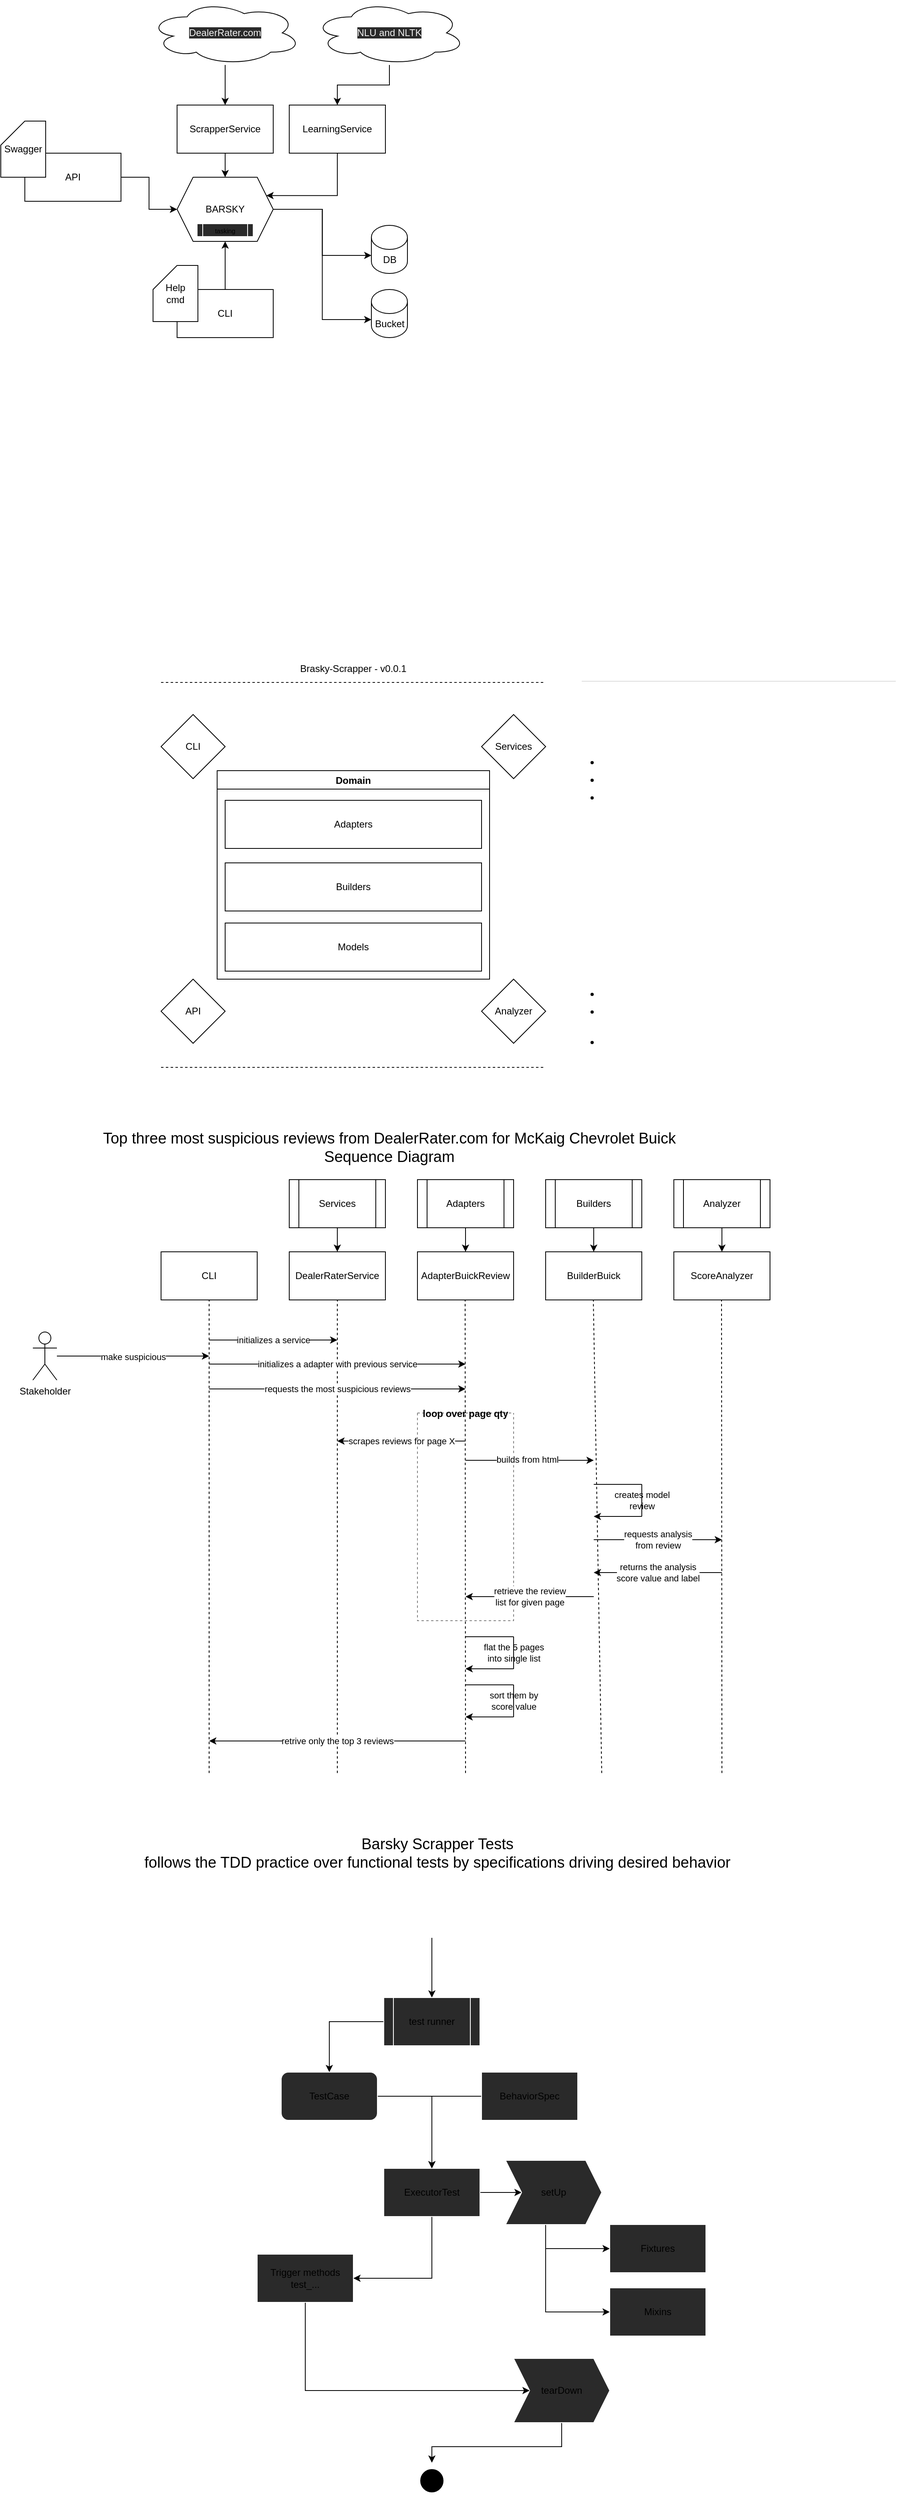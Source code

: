 <mxfile>
    <diagram id="Apbu9vUf48-1Uv2mZhd0" name="Page-1">
        <mxGraphModel dx="847" dy="602" grid="1" gridSize="10" guides="1" tooltips="1" connect="1" arrows="1" fold="1" page="1" pageScale="1" pageWidth="3300" pageHeight="4681" math="0" shadow="0">
            <root>
                <mxCell id="0"/>
                <mxCell id="1" parent="0"/>
                <mxCell id="26" style="edgeStyle=orthogonalEdgeStyle;rounded=0;orthogonalLoop=1;jettySize=auto;html=1;entryX=0;entryY=0;entryDx=0;entryDy=37.5;entryPerimeter=0;" parent="1" source="2" target="24" edge="1">
                    <mxGeometry relative="1" as="geometry"/>
                </mxCell>
                <mxCell id="136" style="edgeStyle=orthogonalEdgeStyle;rounded=0;orthogonalLoop=1;jettySize=auto;html=1;entryX=0;entryY=0;entryDx=0;entryDy=37.5;entryPerimeter=0;" edge="1" parent="1" source="2" target="135">
                    <mxGeometry relative="1" as="geometry"/>
                </mxCell>
                <mxCell id="2" value="BARSKY" style="shape=hexagon;perimeter=hexagonPerimeter2;whiteSpace=wrap;html=1;fixedSize=1;" parent="1" vertex="1">
                    <mxGeometry x="260" y="250" width="120" height="80" as="geometry"/>
                </mxCell>
                <mxCell id="22" style="edgeStyle=orthogonalEdgeStyle;rounded=0;orthogonalLoop=1;jettySize=auto;html=1;entryX=0;entryY=0.5;entryDx=0;entryDy=0;" parent="1" source="4" target="2" edge="1">
                    <mxGeometry relative="1" as="geometry"/>
                </mxCell>
                <mxCell id="4" value="API" style="rounded=0;whiteSpace=wrap;html=1;" parent="1" vertex="1">
                    <mxGeometry x="70" y="220" width="120" height="60" as="geometry"/>
                </mxCell>
                <mxCell id="23" style="edgeStyle=orthogonalEdgeStyle;rounded=0;orthogonalLoop=1;jettySize=auto;html=1;entryX=0.5;entryY=1;entryDx=0;entryDy=0;" parent="1" source="5" target="2" edge="1">
                    <mxGeometry relative="1" as="geometry"/>
                </mxCell>
                <mxCell id="5" value="CLI" style="rounded=0;whiteSpace=wrap;html=1;" parent="1" vertex="1">
                    <mxGeometry x="260" y="390" width="120" height="60" as="geometry"/>
                </mxCell>
                <mxCell id="11" style="edgeStyle=orthogonalEdgeStyle;rounded=0;orthogonalLoop=1;jettySize=auto;html=1;exitX=0.5;exitY=1;exitDx=0;exitDy=0;entryX=0.5;entryY=0;entryDx=0;entryDy=0;" parent="1" source="9" target="2" edge="1">
                    <mxGeometry relative="1" as="geometry"/>
                </mxCell>
                <mxCell id="9" value="ScrapperService" style="rounded=0;whiteSpace=wrap;html=1;" parent="1" vertex="1">
                    <mxGeometry x="260" y="160" width="120" height="60" as="geometry"/>
                </mxCell>
                <mxCell id="17" value="Swagger" style="shape=card;whiteSpace=wrap;html=1;" parent="1" vertex="1">
                    <mxGeometry x="40" y="180" width="56" height="70" as="geometry"/>
                </mxCell>
                <mxCell id="18" value="Help&lt;br&gt;cmd" style="shape=card;whiteSpace=wrap;html=1;" parent="1" vertex="1">
                    <mxGeometry x="230" y="360" width="56" height="70" as="geometry"/>
                </mxCell>
                <mxCell id="21" style="edgeStyle=orthogonalEdgeStyle;rounded=0;orthogonalLoop=1;jettySize=auto;html=1;entryX=0.5;entryY=0;entryDx=0;entryDy=0;" parent="1" source="19" target="9" edge="1">
                    <mxGeometry relative="1" as="geometry"/>
                </mxCell>
                <mxCell id="19" value="&lt;meta charset=&quot;utf-8&quot;&gt;&lt;span style=&quot;color: rgb(240, 240, 240); font-family: helvetica; font-size: 12px; font-style: normal; font-weight: 400; letter-spacing: normal; text-align: center; text-indent: 0px; text-transform: none; word-spacing: 0px; background-color: rgb(42, 42, 42); display: inline; float: none;&quot;&gt;DealerRater.com&lt;/span&gt;" style="ellipse;shape=cloud;whiteSpace=wrap;html=1;" parent="1" vertex="1">
                    <mxGeometry x="225" y="30" width="190" height="80" as="geometry"/>
                </mxCell>
                <mxCell id="24" value="DB" style="shape=cylinder3;whiteSpace=wrap;html=1;boundedLbl=1;backgroundOutline=1;size=15;" parent="1" vertex="1">
                    <mxGeometry x="502.5" y="310" width="45" height="60" as="geometry"/>
                </mxCell>
                <mxCell id="28" style="edgeStyle=orthogonalEdgeStyle;rounded=0;orthogonalLoop=1;jettySize=auto;html=1;entryX=1;entryY=0.25;entryDx=0;entryDy=0;" parent="1" source="27" target="2" edge="1">
                    <mxGeometry relative="1" as="geometry">
                        <Array as="points">
                            <mxPoint x="460" y="273"/>
                        </Array>
                    </mxGeometry>
                </mxCell>
                <mxCell id="27" value="LearningService" style="rounded=0;whiteSpace=wrap;html=1;" parent="1" vertex="1">
                    <mxGeometry x="400" y="160" width="120" height="60" as="geometry"/>
                </mxCell>
                <mxCell id="30" style="edgeStyle=orthogonalEdgeStyle;rounded=0;orthogonalLoop=1;jettySize=auto;html=1;entryX=0.5;entryY=0;entryDx=0;entryDy=0;" parent="1" source="29" target="27" edge="1">
                    <mxGeometry relative="1" as="geometry"/>
                </mxCell>
                <mxCell id="29" value="&lt;span style=&quot;color: rgb(240 , 240 , 240) ; font-family: &amp;#34;helvetica&amp;#34; ; font-size: 12px ; font-style: normal ; font-weight: 400 ; letter-spacing: normal ; text-align: center ; text-indent: 0px ; text-transform: none ; word-spacing: 0px ; background-color: rgb(42 , 42 , 42) ; display: inline ; float: none&quot;&gt;NLU and NLTK&lt;/span&gt;" style="ellipse;shape=cloud;whiteSpace=wrap;html=1;" parent="1" vertex="1">
                    <mxGeometry x="430" y="30" width="190" height="80" as="geometry"/>
                </mxCell>
                <mxCell id="38" value="" style="endArrow=none;dashed=1;html=1;" edge="1" parent="1">
                    <mxGeometry width="50" height="50" relative="1" as="geometry">
                        <mxPoint x="240" y="880" as="sourcePoint"/>
                        <mxPoint x="720" y="880" as="targetPoint"/>
                    </mxGeometry>
                </mxCell>
                <mxCell id="39" value="" style="endArrow=none;dashed=1;html=1;" edge="1" parent="1">
                    <mxGeometry width="50" height="50" relative="1" as="geometry">
                        <mxPoint x="240" y="1360" as="sourcePoint"/>
                        <mxPoint x="720" y="1360" as="targetPoint"/>
                    </mxGeometry>
                </mxCell>
                <mxCell id="40" value="Brasky-Scrapper - v0.0.1" style="text;html=1;strokeColor=none;fillColor=none;align=center;verticalAlign=middle;whiteSpace=wrap;rounded=0;" vertex="1" parent="1">
                    <mxGeometry x="240" y="850" width="480" height="26.67" as="geometry"/>
                </mxCell>
                <mxCell id="41" value="&lt;h1 id=&quot;m_1860147635498814428m_-9216740004175778719gmail-m_1142609070660252988gmail-m_6044459364534996954gmail-m_-8863663927819648097gmail-m_8758470800842670306gmail-m_-8861804234236570411backend-coding-assessment&quot; style=&quot;font-family: &amp;#34;arial&amp;#34; , &amp;#34;helvetica&amp;#34; , sans-serif ; margin: 1.3em 0px 1em ; padding: 0px ; font-size: 1.6em ; border-bottom: 1px solid rgb(221 , 221 , 221)&quot;&gt;&lt;font color=&quot;#ffffff&quot;&gt;Backend Coding Assessment&lt;/font&gt;&lt;/h1&gt;&lt;h1&gt;&lt;font color=&quot;#ffffff&quot;&gt;&lt;span style=&quot;font-family: &amp;#34;arial&amp;#34; , &amp;#34;helvetica&amp;#34; , sans-serif ; font-size: small ; font-weight: normal&quot;&gt;We really look for three things when it comes to the coding challenge:&lt;/span&gt;&lt;br&gt;&lt;/font&gt;&lt;/h1&gt;&lt;ul style=&quot;font-family: &amp;#34;arial&amp;#34; , &amp;#34;helvetica&amp;#34; , sans-serif ; font-size: small ; margin: 1.2em 0px ; padding-left: 2em&quot;&gt;&lt;li style=&quot;margin: 0.5em 0px&quot;&gt;&lt;font color=&quot;#ffffff&quot;&gt;1 You follow good engineering practices&lt;/font&gt;&lt;/li&gt;&lt;li style=&quot;margin: 0.5em 0px&quot;&gt;&lt;font color=&quot;#ffffff&quot;&gt;2 Your code is well tested and documented&lt;/font&gt;&lt;/li&gt;&lt;li style=&quot;margin: 0.5em 0px&quot;&gt;&lt;font color=&quot;#ffffff&quot;&gt;3 You show thoughtful code organization&lt;/font&gt;&lt;/li&gt;&lt;/ul&gt;&lt;p style=&quot;font-family: &amp;#34;arial&amp;#34; , &amp;#34;helvetica&amp;#34; , sans-serif ; font-size: small ; margin: 0px 0px 1.2em&quot;&gt;&lt;font color=&quot;#ffffff&quot;&gt;You can use any language you choose just be sure you include execution instructions, etc. Let me know if you have any questions.&lt;/font&gt;&lt;/p&gt;&lt;h5 id=&quot;m_1860147635498814428m_-9216740004175778719gmail-m_1142609070660252988gmail-m_6044459364534996954gmail-m_-8863663927819648097gmail-m_8758470800842670306gmail-m_-8861804234236570411coding-challenge-a-dealer-for-the-people-&quot; style=&quot;font-family: &amp;#34;arial&amp;#34; , &amp;#34;helvetica&amp;#34; , sans-serif ; margin: 1.3em 0px 1em ; padding: 0px ; font-size: 1em&quot;&gt;&lt;font color=&quot;#ffffff&quot;&gt;Coding Challenge: “A Dealer For the People”&lt;/font&gt;&lt;/h5&gt;&lt;p style=&quot;font-family: &amp;#34;arial&amp;#34; , &amp;#34;helvetica&amp;#34; , sans-serif ; font-size: small ; margin: 0px 0px 1.2em&quot;&gt;&lt;font color=&quot;#ffffff&quot;&gt;The KGB has noticed a resurgence of overly excited reviews for a McKaig Chevrolet Buick, a dealership they have planted in the United States. In order to avoid attracting unwanted attention, you’ve been enlisted to scrape reviews for this dealership from DealerRater.com and uncover the top three worst offenders of these overly positive endorsements.&lt;/font&gt;&lt;/p&gt;&lt;p style=&quot;font-family: &amp;#34;arial&amp;#34; , &amp;#34;helvetica&amp;#34; , sans-serif ; font-size: small ; margin: 0px 0px 1.2em&quot;&gt;&lt;font color=&quot;#ffffff&quot;&gt;Your mission, should you choose to accept it, is to write a tool that:&lt;/font&gt;&lt;/p&gt;&lt;ul style=&quot;font-family: &amp;#34;arial&amp;#34; , &amp;#34;helvetica&amp;#34; , sans-serif ; font-size: small ; margin: 1.2em 0px ; padding-left: 2em&quot;&gt;&lt;li style=&quot;margin: 0.5em 0px&quot;&gt;&lt;font color=&quot;#ffffff&quot;&gt;1 scrapes the first five pages of reviews&lt;/font&gt;&lt;/li&gt;&lt;li style=&quot;margin: 0.5em 0px&quot;&gt;&lt;font color=&quot;#ffffff&quot;&gt;2 identifies the top three most “overly positive” endorsements (using criteria of your choosing, documented in the README)&lt;/font&gt;&lt;/li&gt;&lt;li style=&quot;margin: 0.5em 0px&quot;&gt;&lt;font color=&quot;#ffffff&quot;&gt;3 outputs these three reviews to the console, in order of severity&lt;br&gt;&lt;/font&gt;&lt;/li&gt;&lt;/ul&gt;" style="text;html=1;strokeColor=none;fillColor=none;spacing=5;spacingTop=-20;whiteSpace=wrap;overflow=hidden;rounded=0;" vertex="1" parent="1">
                    <mxGeometry x="760" y="840" width="400" height="560" as="geometry"/>
                </mxCell>
                <mxCell id="42" value="CLI" style="rhombus;whiteSpace=wrap;html=1;" vertex="1" parent="1">
                    <mxGeometry x="240" y="920" width="80" height="80" as="geometry"/>
                </mxCell>
                <mxCell id="43" value="API" style="rhombus;whiteSpace=wrap;html=1;" vertex="1" parent="1">
                    <mxGeometry x="240" y="1250" width="80" height="80" as="geometry"/>
                </mxCell>
                <mxCell id="44" value="Domain" style="swimlane;" vertex="1" parent="1">
                    <mxGeometry x="310" y="990" width="340" height="260" as="geometry"/>
                </mxCell>
                <mxCell id="47" value="Adapters" style="rounded=0;whiteSpace=wrap;html=1;" vertex="1" parent="44">
                    <mxGeometry x="10" y="37" width="320" height="60" as="geometry"/>
                </mxCell>
                <mxCell id="48" value="Builders" style="rounded=0;whiteSpace=wrap;html=1;" vertex="1" parent="44">
                    <mxGeometry x="10" y="115" width="320" height="60" as="geometry"/>
                </mxCell>
                <mxCell id="49" value="Models" style="rounded=0;whiteSpace=wrap;html=1;" vertex="1" parent="44">
                    <mxGeometry x="10" y="190" width="320" height="60" as="geometry"/>
                </mxCell>
                <mxCell id="45" value="Services" style="rhombus;whiteSpace=wrap;html=1;" vertex="1" parent="1">
                    <mxGeometry x="640" y="920" width="80" height="80" as="geometry"/>
                </mxCell>
                <mxCell id="46" value="Analyzer" style="rhombus;whiteSpace=wrap;html=1;" vertex="1" parent="1">
                    <mxGeometry x="640" y="1250" width="80" height="80" as="geometry"/>
                </mxCell>
                <mxCell id="50" value="CLI" style="rounded=0;whiteSpace=wrap;html=1;" vertex="1" parent="1">
                    <mxGeometry x="240" y="1590" width="120" height="60" as="geometry"/>
                </mxCell>
                <mxCell id="51" value="DealerRaterService" style="rounded=0;whiteSpace=wrap;html=1;" vertex="1" parent="1">
                    <mxGeometry x="400" y="1590" width="120" height="60" as="geometry"/>
                </mxCell>
                <mxCell id="53" value="AdapterBuickReview" style="rounded=0;whiteSpace=wrap;html=1;" vertex="1" parent="1">
                    <mxGeometry x="560" y="1590" width="120" height="60" as="geometry"/>
                </mxCell>
                <mxCell id="55" value="ScoreAnalyzer" style="rounded=0;whiteSpace=wrap;html=1;" vertex="1" parent="1">
                    <mxGeometry x="880" y="1590" width="120" height="60" as="geometry"/>
                </mxCell>
                <mxCell id="59" style="edgeStyle=orthogonalEdgeStyle;rounded=0;orthogonalLoop=1;jettySize=auto;html=1;" edge="1" parent="1" source="56" target="51">
                    <mxGeometry relative="1" as="geometry"/>
                </mxCell>
                <mxCell id="56" value="Services" style="shape=process;whiteSpace=wrap;html=1;backgroundOutline=1;" vertex="1" parent="1">
                    <mxGeometry x="400" y="1500" width="120" height="60" as="geometry"/>
                </mxCell>
                <mxCell id="60" style="edgeStyle=orthogonalEdgeStyle;rounded=0;orthogonalLoop=1;jettySize=auto;html=1;entryX=0.5;entryY=0;entryDx=0;entryDy=0;" edge="1" parent="1" source="57" target="53">
                    <mxGeometry relative="1" as="geometry"/>
                </mxCell>
                <mxCell id="57" value="Adapters" style="shape=process;whiteSpace=wrap;html=1;backgroundOutline=1;" vertex="1" parent="1">
                    <mxGeometry x="560" y="1500" width="120" height="60" as="geometry"/>
                </mxCell>
                <mxCell id="61" style="edgeStyle=orthogonalEdgeStyle;rounded=0;orthogonalLoop=1;jettySize=auto;html=1;" edge="1" parent="1" source="58" target="55">
                    <mxGeometry relative="1" as="geometry"/>
                </mxCell>
                <mxCell id="58" value="Analyzer" style="shape=process;whiteSpace=wrap;html=1;backgroundOutline=1;" vertex="1" parent="1">
                    <mxGeometry x="880" y="1500" width="120" height="60" as="geometry"/>
                </mxCell>
                <mxCell id="72" value="make suspicious" style="edgeStyle=orthogonalEdgeStyle;rounded=0;orthogonalLoop=1;jettySize=auto;html=1;" edge="1" parent="1" source="62">
                    <mxGeometry relative="1" as="geometry">
                        <mxPoint x="300" y="1720" as="targetPoint"/>
                    </mxGeometry>
                </mxCell>
                <mxCell id="62" value="Stakeholder" style="shape=umlActor;verticalLabelPosition=bottom;verticalAlign=top;html=1;outlineConnect=0;" vertex="1" parent="1">
                    <mxGeometry x="80" y="1690" width="30" height="60" as="geometry"/>
                </mxCell>
                <mxCell id="63" value="" style="endArrow=none;dashed=1;html=1;entryX=0.5;entryY=1;entryDx=0;entryDy=0;" edge="1" parent="1" target="50">
                    <mxGeometry width="50" height="50" relative="1" as="geometry">
                        <mxPoint x="300" y="2240" as="sourcePoint"/>
                        <mxPoint x="390" y="1740" as="targetPoint"/>
                    </mxGeometry>
                </mxCell>
                <mxCell id="64" value="" style="endArrow=none;dashed=1;html=1;entryX=0.5;entryY=1;entryDx=0;entryDy=0;" edge="1" parent="1">
                    <mxGeometry width="50" height="50" relative="1" as="geometry">
                        <mxPoint x="460" y="2240" as="sourcePoint"/>
                        <mxPoint x="460" y="1650" as="targetPoint"/>
                    </mxGeometry>
                </mxCell>
                <mxCell id="65" value="" style="endArrow=none;dashed=1;html=1;entryX=0.5;entryY=1;entryDx=0;entryDy=0;" edge="1" parent="1">
                    <mxGeometry width="50" height="50" relative="1" as="geometry">
                        <mxPoint x="620" y="2240" as="sourcePoint"/>
                        <mxPoint x="619.5" y="1650" as="targetPoint"/>
                    </mxGeometry>
                </mxCell>
                <mxCell id="66" value="" style="endArrow=none;dashed=1;html=1;entryX=0.5;entryY=1;entryDx=0;entryDy=0;" edge="1" parent="1">
                    <mxGeometry width="50" height="50" relative="1" as="geometry">
                        <mxPoint x="940" y="2240" as="sourcePoint"/>
                        <mxPoint x="939.5" y="1650" as="targetPoint"/>
                    </mxGeometry>
                </mxCell>
                <mxCell id="67" value="initializes a service" style="endArrow=classic;html=1;" edge="1" parent="1">
                    <mxGeometry width="50" height="50" relative="1" as="geometry">
                        <mxPoint x="300" y="1700" as="sourcePoint"/>
                        <mxPoint x="460" y="1700" as="targetPoint"/>
                    </mxGeometry>
                </mxCell>
                <mxCell id="68" value="initializes a adapter with previous service" style="endArrow=classic;html=1;" edge="1" parent="1">
                    <mxGeometry width="50" height="50" relative="1" as="geometry">
                        <mxPoint x="300" y="1730" as="sourcePoint"/>
                        <mxPoint x="620" y="1730" as="targetPoint"/>
                    </mxGeometry>
                </mxCell>
                <mxCell id="69" value="requests the most suspicious reviews" style="endArrow=classic;html=1;" edge="1" parent="1">
                    <mxGeometry width="50" height="50" relative="1" as="geometry">
                        <mxPoint x="300" y="1761" as="sourcePoint"/>
                        <mxPoint x="620" y="1761" as="targetPoint"/>
                    </mxGeometry>
                </mxCell>
                <mxCell id="73" value="&lt;font style=&quot;font-size: 19px&quot;&gt;Top three most suspicious reviews from DealerRater.com for McKaig Chevrolet Buick&lt;br&gt;Sequence Diagram&lt;/font&gt;" style="text;html=1;strokeColor=none;fillColor=none;align=center;verticalAlign=middle;whiteSpace=wrap;rounded=0;" vertex="1" parent="1">
                    <mxGeometry x="50" y="1450" width="950" height="20" as="geometry"/>
                </mxCell>
                <mxCell id="75" value="scrapes reviews for page X" style="endArrow=classic;html=1;" edge="1" parent="1">
                    <mxGeometry width="50" height="50" relative="1" as="geometry">
                        <mxPoint x="620" y="1826" as="sourcePoint"/>
                        <mxPoint x="460" y="1826" as="targetPoint"/>
                    </mxGeometry>
                </mxCell>
                <mxCell id="76" value="loop over page qty" style="swimlane;startSize=0;dashed=1;fillColor=none;strokeColor=#808080;" vertex="1" parent="1">
                    <mxGeometry x="560" y="1791" width="120" height="259" as="geometry"/>
                </mxCell>
                <mxCell id="79" style="edgeStyle=orthogonalEdgeStyle;rounded=0;orthogonalLoop=1;jettySize=auto;html=1;entryX=0.5;entryY=0;entryDx=0;entryDy=0;" edge="1" parent="1" source="77" target="78">
                    <mxGeometry relative="1" as="geometry"/>
                </mxCell>
                <mxCell id="77" value="Builders" style="shape=process;whiteSpace=wrap;html=1;backgroundOutline=1;" vertex="1" parent="1">
                    <mxGeometry x="720" y="1500" width="120" height="60" as="geometry"/>
                </mxCell>
                <mxCell id="78" value="BuilderBuick" style="rounded=0;whiteSpace=wrap;html=1;" vertex="1" parent="1">
                    <mxGeometry x="720" y="1590" width="120" height="60" as="geometry"/>
                </mxCell>
                <mxCell id="80" value="" style="endArrow=none;dashed=1;html=1;entryX=0.5;entryY=1;entryDx=0;entryDy=0;" edge="1" parent="1">
                    <mxGeometry width="50" height="50" relative="1" as="geometry">
                        <mxPoint x="790" y="2240" as="sourcePoint"/>
                        <mxPoint x="779.5" y="1650" as="targetPoint"/>
                    </mxGeometry>
                </mxCell>
                <mxCell id="81" value="" style="endArrow=classic;html=1;" edge="1" parent="1">
                    <mxGeometry width="50" height="50" relative="1" as="geometry">
                        <mxPoint x="620" y="1850" as="sourcePoint"/>
                        <mxPoint x="780" y="1850" as="targetPoint"/>
                    </mxGeometry>
                </mxCell>
                <mxCell id="82" value="builds from html" style="edgeLabel;html=1;align=center;verticalAlign=middle;resizable=0;points=[];" vertex="1" connectable="0" parent="81">
                    <mxGeometry x="-0.275" y="1" relative="1" as="geometry">
                        <mxPoint x="19" as="offset"/>
                    </mxGeometry>
                </mxCell>
                <mxCell id="84" value="creates model&lt;br&gt;review" style="endArrow=none;html=1;" edge="1" parent="1">
                    <mxGeometry x="1" y="-20" width="50" height="50" relative="1" as="geometry">
                        <mxPoint x="780" y="1880" as="sourcePoint"/>
                        <mxPoint x="840" y="1880" as="targetPoint"/>
                        <mxPoint as="offset"/>
                    </mxGeometry>
                </mxCell>
                <mxCell id="85" value="" style="endArrow=none;html=1;" edge="1" parent="1">
                    <mxGeometry width="50" height="50" relative="1" as="geometry">
                        <mxPoint x="840" y="1920" as="sourcePoint"/>
                        <mxPoint x="840" y="1880" as="targetPoint"/>
                    </mxGeometry>
                </mxCell>
                <mxCell id="86" value="" style="endArrow=classic;html=1;" edge="1" parent="1">
                    <mxGeometry width="50" height="50" relative="1" as="geometry">
                        <mxPoint x="840" y="1920" as="sourcePoint"/>
                        <mxPoint x="780" y="1920" as="targetPoint"/>
                    </mxGeometry>
                </mxCell>
                <mxCell id="87" value="requests analysis&lt;br&gt;from review" style="endArrow=classic;html=1;" edge="1" parent="1">
                    <mxGeometry width="50" height="50" relative="1" as="geometry">
                        <mxPoint x="780" y="1949" as="sourcePoint"/>
                        <mxPoint x="940" y="1949" as="targetPoint"/>
                    </mxGeometry>
                </mxCell>
                <mxCell id="89" value="returns the analysis &lt;br&gt;score value and label" style="endArrow=classic;html=1;" edge="1" parent="1">
                    <mxGeometry width="50" height="50" relative="1" as="geometry">
                        <mxPoint x="940" y="1990" as="sourcePoint"/>
                        <mxPoint x="780" y="1990" as="targetPoint"/>
                    </mxGeometry>
                </mxCell>
                <mxCell id="91" value="retrieve the review &lt;br&gt;list for given page" style="endArrow=classic;html=1;" edge="1" parent="1">
                    <mxGeometry width="50" height="50" relative="1" as="geometry">
                        <mxPoint x="780" y="2020" as="sourcePoint"/>
                        <mxPoint x="620" y="2020" as="targetPoint"/>
                    </mxGeometry>
                </mxCell>
                <mxCell id="92" value="flat the 5 pages&lt;br&gt;into single list" style="endArrow=none;html=1;" edge="1" parent="1">
                    <mxGeometry x="1" y="-20" width="50" height="50" relative="1" as="geometry">
                        <mxPoint x="620" y="2070" as="sourcePoint"/>
                        <mxPoint x="680" y="2070" as="targetPoint"/>
                        <mxPoint as="offset"/>
                    </mxGeometry>
                </mxCell>
                <mxCell id="93" value="" style="endArrow=none;html=1;" edge="1" parent="1">
                    <mxGeometry width="50" height="50" relative="1" as="geometry">
                        <mxPoint x="680" y="2110" as="sourcePoint"/>
                        <mxPoint x="680" y="2070" as="targetPoint"/>
                    </mxGeometry>
                </mxCell>
                <mxCell id="94" value="" style="endArrow=classic;html=1;" edge="1" parent="1">
                    <mxGeometry width="50" height="50" relative="1" as="geometry">
                        <mxPoint x="680" y="2110" as="sourcePoint"/>
                        <mxPoint x="620" y="2110" as="targetPoint"/>
                    </mxGeometry>
                </mxCell>
                <mxCell id="95" value="sort them by &lt;br&gt;score value" style="endArrow=none;html=1;" edge="1" parent="1">
                    <mxGeometry x="1" y="-20" width="50" height="50" relative="1" as="geometry">
                        <mxPoint x="620" y="2130" as="sourcePoint"/>
                        <mxPoint x="680" y="2130" as="targetPoint"/>
                        <mxPoint as="offset"/>
                    </mxGeometry>
                </mxCell>
                <mxCell id="96" value="" style="endArrow=none;html=1;" edge="1" parent="1">
                    <mxGeometry width="50" height="50" relative="1" as="geometry">
                        <mxPoint x="680" y="2170" as="sourcePoint"/>
                        <mxPoint x="680" y="2130" as="targetPoint"/>
                    </mxGeometry>
                </mxCell>
                <mxCell id="97" value="" style="endArrow=classic;html=1;" edge="1" parent="1">
                    <mxGeometry width="50" height="50" relative="1" as="geometry">
                        <mxPoint x="680" y="2170" as="sourcePoint"/>
                        <mxPoint x="620" y="2170" as="targetPoint"/>
                    </mxGeometry>
                </mxCell>
                <mxCell id="98" value="retrive only the top 3 reviews" style="endArrow=classic;html=1;" edge="1" parent="1">
                    <mxGeometry width="50" height="50" relative="1" as="geometry">
                        <mxPoint x="620" y="2200" as="sourcePoint"/>
                        <mxPoint x="300" y="2200" as="targetPoint"/>
                    </mxGeometry>
                </mxCell>
                <mxCell id="99" value="&lt;font style=&quot;font-size: 19px&quot;&gt;Barsky Scrapper Tests&lt;br&gt;follows the TDD practice over functional tests by specifications driving desired behavior&lt;br&gt;&lt;/font&gt;" style="text;html=1;strokeColor=none;fillColor=none;align=center;verticalAlign=middle;whiteSpace=wrap;rounded=0;dashed=1;" vertex="1" parent="1">
                    <mxGeometry x="130" y="2330" width="910" height="20" as="geometry"/>
                </mxCell>
                <mxCell id="100" value="" style="ellipse;whiteSpace=wrap;html=1;aspect=fixed;strokeColor=#FFFFFF;fillColor=#000000;" vertex="1" parent="1">
                    <mxGeometry x="563" y="3107.5" width="30" height="30" as="geometry"/>
                </mxCell>
                <mxCell id="101" value="" style="ellipse;whiteSpace=wrap;html=1;aspect=fixed;strokeColor=#FFFFFF;fillColor=none;" vertex="1" parent="1">
                    <mxGeometry x="555.5" y="3100" width="45" height="45" as="geometry"/>
                </mxCell>
                <mxCell id="112" style="edgeStyle=orthogonalEdgeStyle;rounded=0;orthogonalLoop=1;jettySize=auto;html=1;" edge="1" parent="1" source="103" target="104">
                    <mxGeometry relative="1" as="geometry"/>
                </mxCell>
                <mxCell id="103" value="" style="ellipse;whiteSpace=wrap;html=1;aspect=fixed;strokeColor=#FFFFFF;" vertex="1" parent="1">
                    <mxGeometry x="555.5" y="2400" width="45" height="45" as="geometry"/>
                </mxCell>
                <mxCell id="107" style="edgeStyle=orthogonalEdgeStyle;rounded=0;orthogonalLoop=1;jettySize=auto;html=1;entryX=0.5;entryY=0;entryDx=0;entryDy=0;" edge="1" parent="1" source="104" target="105">
                    <mxGeometry relative="1" as="geometry"/>
                </mxCell>
                <mxCell id="104" value="test runner" style="shape=process;whiteSpace=wrap;html=1;backgroundOutline=1;strokeColor=#FFFFFF;fillColor=#2a2a2a;" vertex="1" parent="1">
                    <mxGeometry x="518" y="2520" width="120" height="60" as="geometry"/>
                </mxCell>
                <mxCell id="108" style="edgeStyle=orthogonalEdgeStyle;rounded=0;orthogonalLoop=1;jettySize=auto;html=1;entryX=0.5;entryY=0;entryDx=0;entryDy=0;" edge="1" parent="1" source="105" target="106">
                    <mxGeometry relative="1" as="geometry"/>
                </mxCell>
                <mxCell id="105" value="TestCase" style="rounded=1;whiteSpace=wrap;html=1;strokeColor=#FFFFFF;fillColor=#2a2a2a;" vertex="1" parent="1">
                    <mxGeometry x="390" y="2613" width="120" height="60" as="geometry"/>
                </mxCell>
                <mxCell id="118" style="edgeStyle=orthogonalEdgeStyle;rounded=0;orthogonalLoop=1;jettySize=auto;html=1;entryX=0;entryY=0.5;entryDx=0;entryDy=0;" edge="1" parent="1" source="106" target="117">
                    <mxGeometry relative="1" as="geometry"/>
                </mxCell>
                <mxCell id="131" style="edgeStyle=orthogonalEdgeStyle;rounded=0;orthogonalLoop=1;jettySize=auto;html=1;entryX=1;entryY=0.5;entryDx=0;entryDy=0;exitX=0.5;exitY=1;exitDx=0;exitDy=0;" edge="1" parent="1" source="106" target="130">
                    <mxGeometry relative="1" as="geometry"/>
                </mxCell>
                <mxCell id="106" value="ExecutorTest" style="rounded=0;whiteSpace=wrap;html=1;strokeColor=#FFFFFF;fillColor=#2a2a2a;" vertex="1" parent="1">
                    <mxGeometry x="518" y="2733" width="120" height="60" as="geometry"/>
                </mxCell>
                <mxCell id="116" style="edgeStyle=orthogonalEdgeStyle;rounded=0;orthogonalLoop=1;jettySize=auto;html=1;entryX=0.5;entryY=0;entryDx=0;entryDy=0;" edge="1" parent="1" source="109" target="106">
                    <mxGeometry relative="1" as="geometry"/>
                </mxCell>
                <mxCell id="109" value="BehaviorSpec" style="rounded=0;whiteSpace=wrap;html=1;strokeColor=#FFFFFF;fillColor=#2a2a2a;" vertex="1" parent="1">
                    <mxGeometry x="640" y="2613" width="120" height="60" as="geometry"/>
                </mxCell>
                <mxCell id="120" style="edgeStyle=orthogonalEdgeStyle;rounded=0;orthogonalLoop=1;jettySize=auto;html=1;entryX=0;entryY=0.5;entryDx=0;entryDy=0;" edge="1" parent="1" source="117" target="119">
                    <mxGeometry relative="1" as="geometry">
                        <Array as="points">
                            <mxPoint x="720" y="2833"/>
                        </Array>
                    </mxGeometry>
                </mxCell>
                <mxCell id="127" style="edgeStyle=orthogonalEdgeStyle;rounded=0;orthogonalLoop=1;jettySize=auto;html=1;entryX=0;entryY=0.5;entryDx=0;entryDy=0;" edge="1" parent="1" source="117" target="126">
                    <mxGeometry relative="1" as="geometry">
                        <Array as="points">
                            <mxPoint x="720" y="2912"/>
                        </Array>
                    </mxGeometry>
                </mxCell>
                <mxCell id="117" value="setUp" style="shape=step;perimeter=stepPerimeter;whiteSpace=wrap;html=1;fixedSize=1;strokeColor=#FFFFFF;fillColor=#2a2a2a;" vertex="1" parent="1">
                    <mxGeometry x="670" y="2723" width="120" height="80" as="geometry"/>
                </mxCell>
                <mxCell id="119" value="Fixtures" style="rounded=0;whiteSpace=wrap;html=1;strokeColor=#FFFFFF;fillColor=#2a2a2a;" vertex="1" parent="1">
                    <mxGeometry x="800" y="2803" width="120" height="60" as="geometry"/>
                </mxCell>
                <mxCell id="133" style="edgeStyle=orthogonalEdgeStyle;rounded=0;orthogonalLoop=1;jettySize=auto;html=1;entryX=0.5;entryY=0;entryDx=0;entryDy=0;" edge="1" parent="1" source="124" target="101">
                    <mxGeometry relative="1" as="geometry">
                        <Array as="points">
                            <mxPoint x="740" y="3080"/>
                            <mxPoint x="578" y="3080"/>
                        </Array>
                    </mxGeometry>
                </mxCell>
                <mxCell id="124" value="tearDown" style="shape=step;perimeter=stepPerimeter;whiteSpace=wrap;html=1;fixedSize=1;strokeColor=#FFFFFF;fillColor=#2a2a2a;" vertex="1" parent="1">
                    <mxGeometry x="680" y="2970" width="120" height="80" as="geometry"/>
                </mxCell>
                <mxCell id="126" value="Mixins" style="rounded=0;whiteSpace=wrap;html=1;strokeColor=#FFFFFF;fillColor=#2a2a2a;" vertex="1" parent="1">
                    <mxGeometry x="800" y="2882" width="120" height="60" as="geometry"/>
                </mxCell>
                <mxCell id="132" style="edgeStyle=orthogonalEdgeStyle;rounded=0;orthogonalLoop=1;jettySize=auto;html=1;entryX=0;entryY=0.5;entryDx=0;entryDy=0;" edge="1" parent="1" source="130" target="124">
                    <mxGeometry relative="1" as="geometry">
                        <Array as="points">
                            <mxPoint x="420" y="3010"/>
                        </Array>
                    </mxGeometry>
                </mxCell>
                <mxCell id="130" value="Trigger methods&lt;br&gt;test_..." style="rounded=0;whiteSpace=wrap;html=1;strokeColor=#FFFFFF;fillColor=#2a2a2a;" vertex="1" parent="1">
                    <mxGeometry x="360" y="2840" width="120" height="60" as="geometry"/>
                </mxCell>
                <mxCell id="135" value="Bucket" style="shape=cylinder3;whiteSpace=wrap;html=1;boundedLbl=1;backgroundOutline=1;size=15;" vertex="1" parent="1">
                    <mxGeometry x="502.5" y="390" width="45" height="60" as="geometry"/>
                </mxCell>
                <mxCell id="137" value="&lt;font style=&quot;font-size: 8px&quot;&gt;tasking&lt;/font&gt;" style="shape=process;whiteSpace=wrap;html=1;backgroundOutline=1;strokeColor=#FFFFFF;fillColor=#2a2a2a;" vertex="1" parent="1">
                    <mxGeometry x="285" y="308" width="70" height="16" as="geometry"/>
                </mxCell>
            </root>
        </mxGraphModel>
    </diagram>
</mxfile>